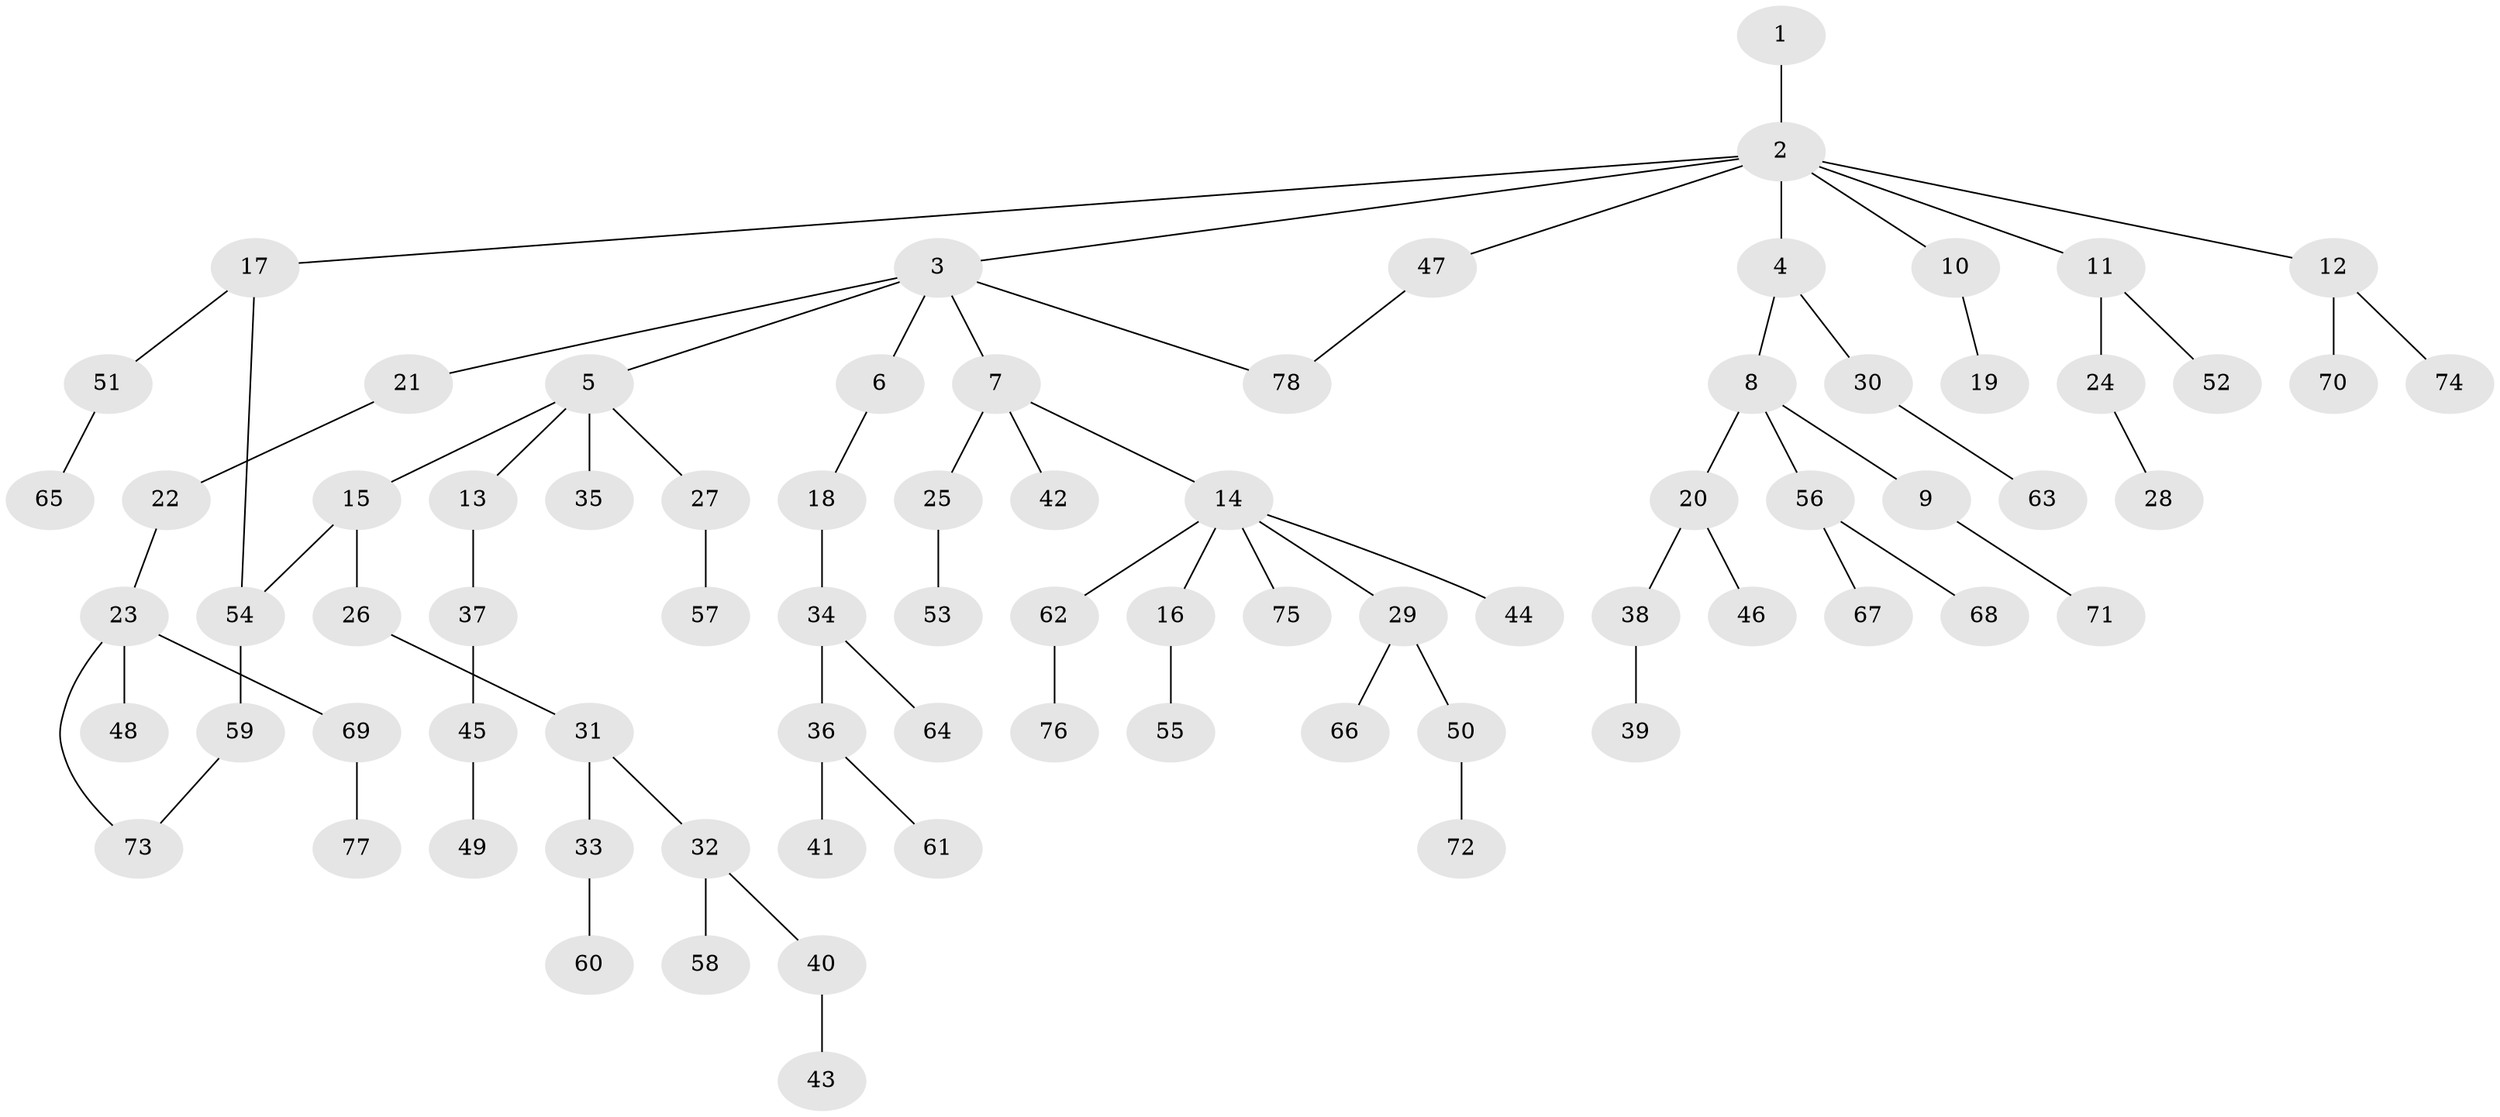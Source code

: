 // coarse degree distribution, {6: 0.025, 5: 0.075, 3: 0.1, 4: 0.05, 2: 0.275, 1: 0.475}
// Generated by graph-tools (version 1.1) at 2025/48/03/04/25 22:48:46]
// undirected, 78 vertices, 80 edges
graph export_dot {
  node [color=gray90,style=filled];
  1;
  2;
  3;
  4;
  5;
  6;
  7;
  8;
  9;
  10;
  11;
  12;
  13;
  14;
  15;
  16;
  17;
  18;
  19;
  20;
  21;
  22;
  23;
  24;
  25;
  26;
  27;
  28;
  29;
  30;
  31;
  32;
  33;
  34;
  35;
  36;
  37;
  38;
  39;
  40;
  41;
  42;
  43;
  44;
  45;
  46;
  47;
  48;
  49;
  50;
  51;
  52;
  53;
  54;
  55;
  56;
  57;
  58;
  59;
  60;
  61;
  62;
  63;
  64;
  65;
  66;
  67;
  68;
  69;
  70;
  71;
  72;
  73;
  74;
  75;
  76;
  77;
  78;
  1 -- 2;
  2 -- 3;
  2 -- 4;
  2 -- 10;
  2 -- 11;
  2 -- 12;
  2 -- 17;
  2 -- 47;
  3 -- 5;
  3 -- 6;
  3 -- 7;
  3 -- 21;
  3 -- 78;
  4 -- 8;
  4 -- 30;
  5 -- 13;
  5 -- 15;
  5 -- 27;
  5 -- 35;
  6 -- 18;
  7 -- 14;
  7 -- 25;
  7 -- 42;
  8 -- 9;
  8 -- 20;
  8 -- 56;
  9 -- 71;
  10 -- 19;
  11 -- 24;
  11 -- 52;
  12 -- 70;
  12 -- 74;
  13 -- 37;
  14 -- 16;
  14 -- 29;
  14 -- 44;
  14 -- 62;
  14 -- 75;
  15 -- 26;
  15 -- 54;
  16 -- 55;
  17 -- 51;
  17 -- 54;
  18 -- 34;
  20 -- 38;
  20 -- 46;
  21 -- 22;
  22 -- 23;
  23 -- 48;
  23 -- 69;
  23 -- 73;
  24 -- 28;
  25 -- 53;
  26 -- 31;
  27 -- 57;
  29 -- 50;
  29 -- 66;
  30 -- 63;
  31 -- 32;
  31 -- 33;
  32 -- 40;
  32 -- 58;
  33 -- 60;
  34 -- 36;
  34 -- 64;
  36 -- 41;
  36 -- 61;
  37 -- 45;
  38 -- 39;
  40 -- 43;
  45 -- 49;
  47 -- 78;
  50 -- 72;
  51 -- 65;
  54 -- 59;
  56 -- 67;
  56 -- 68;
  59 -- 73;
  62 -- 76;
  69 -- 77;
}
